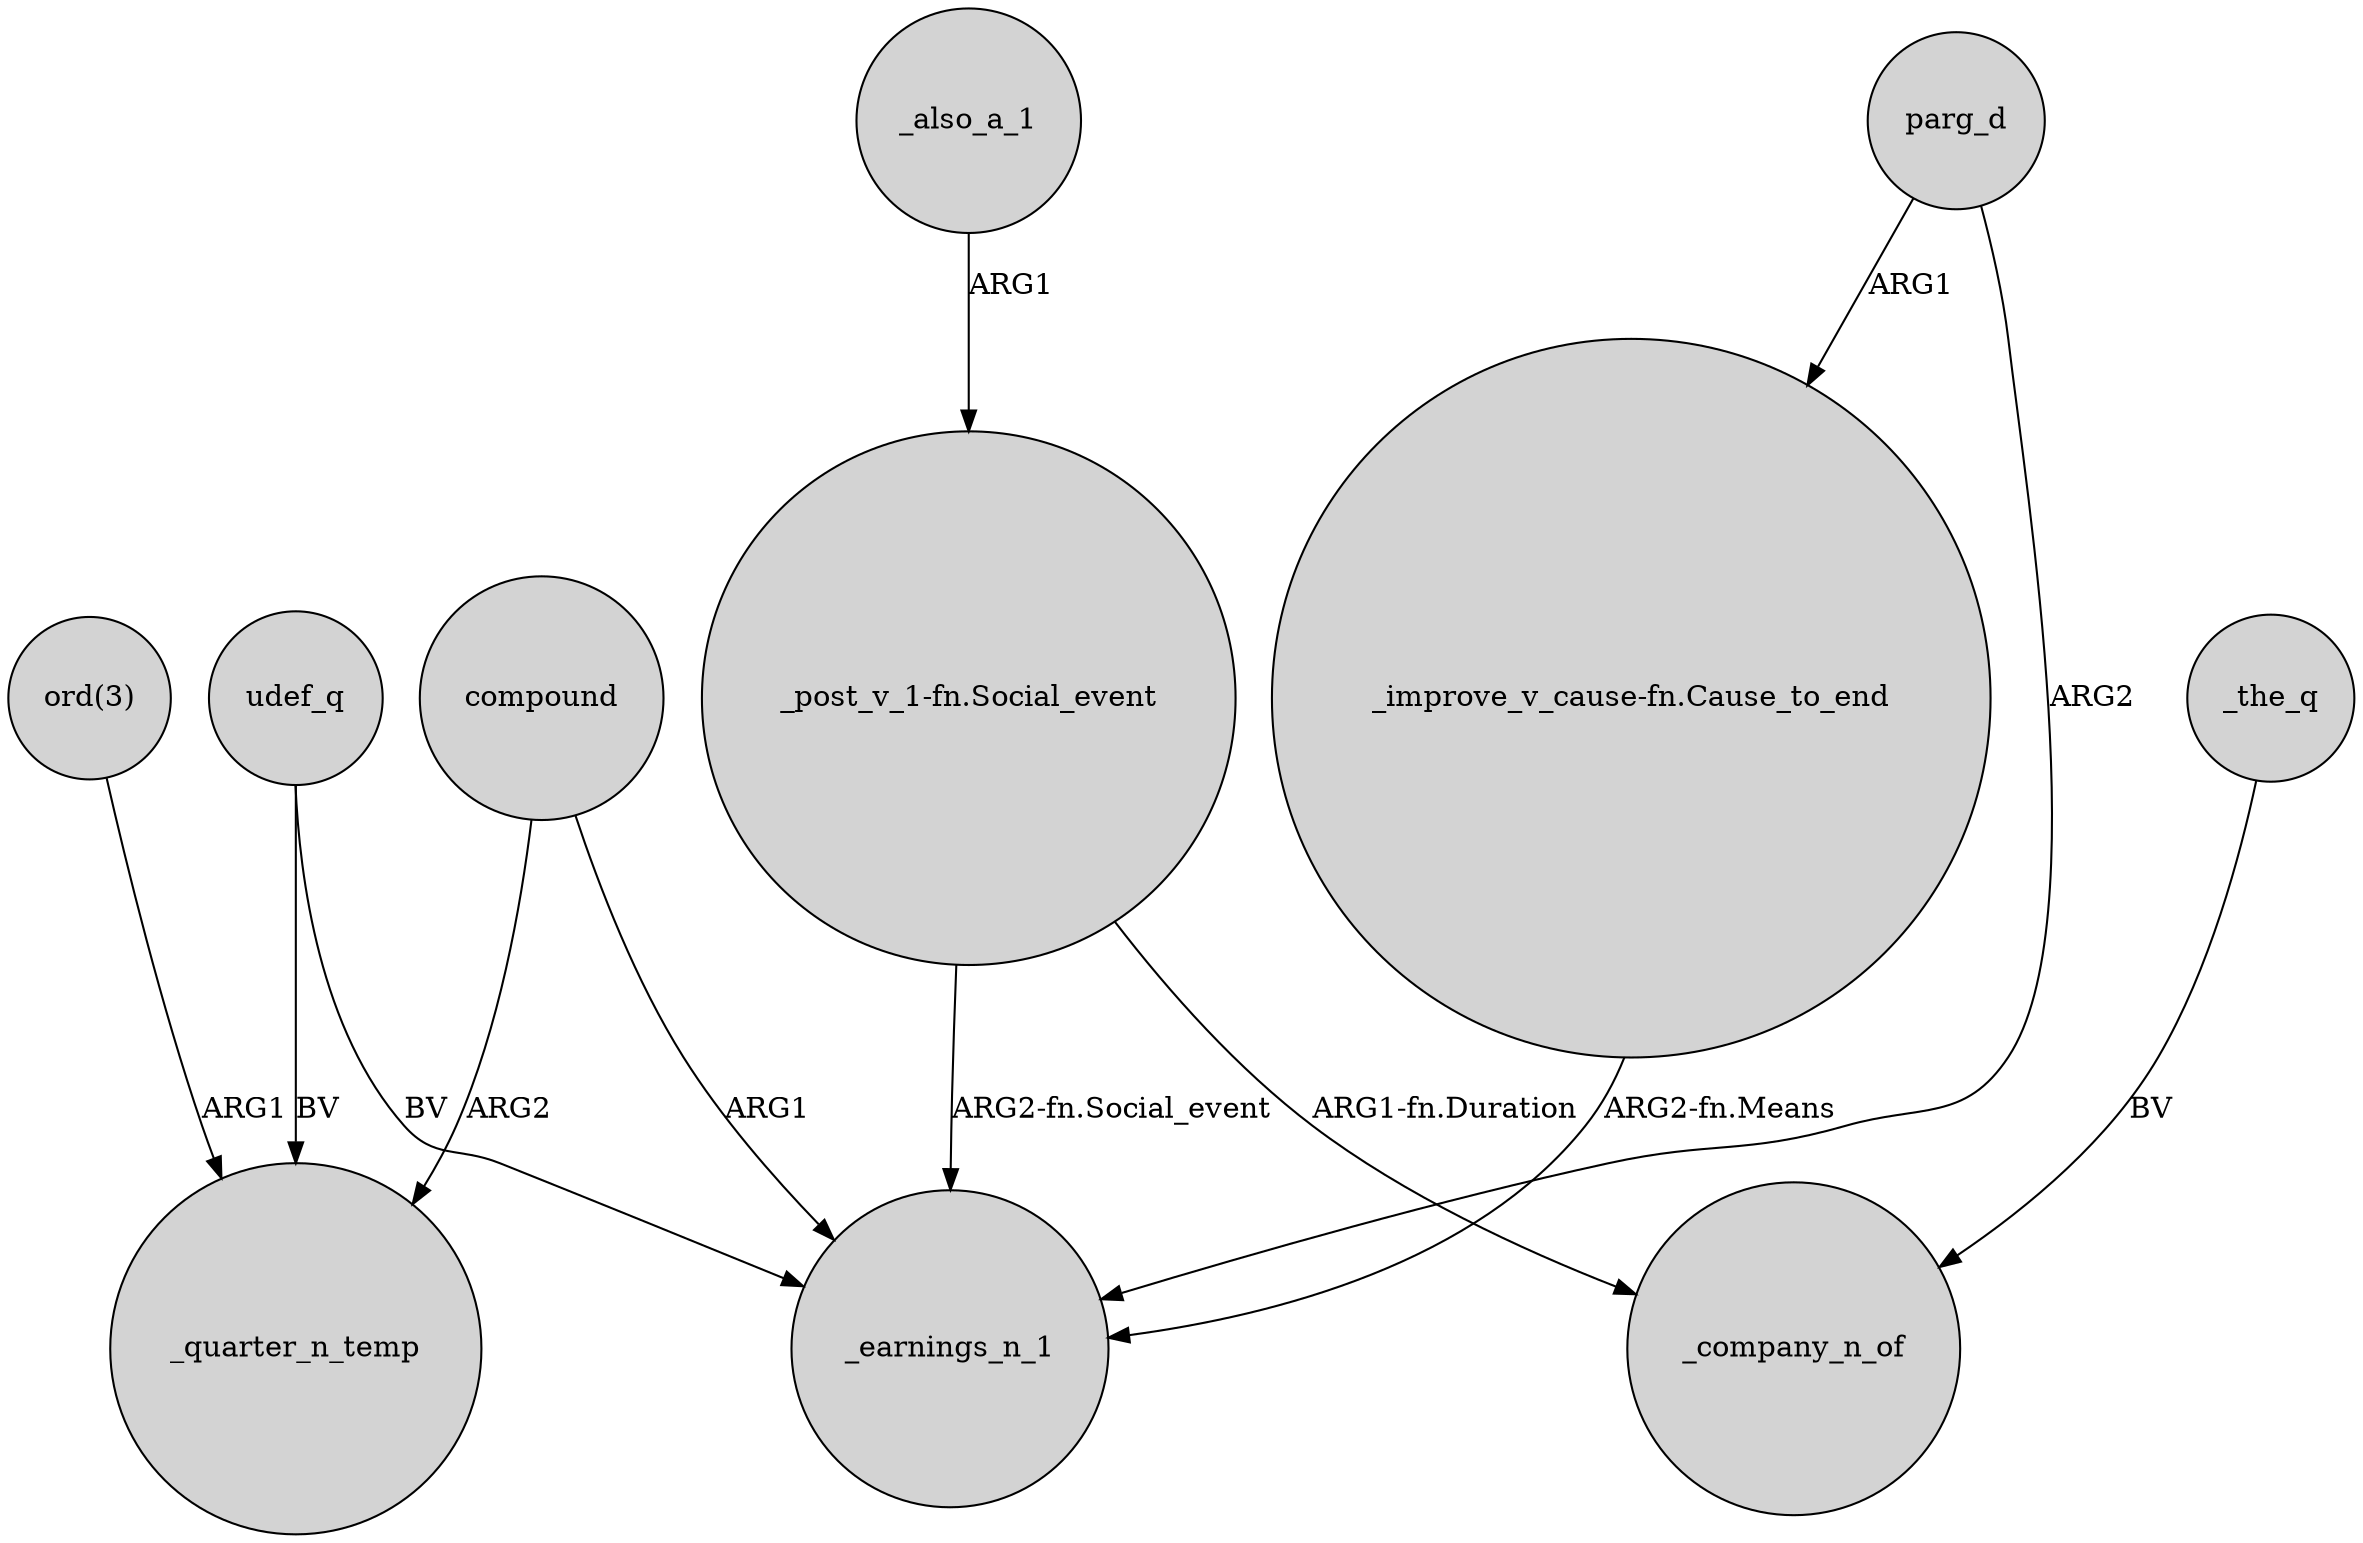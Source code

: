 digraph {
	node [shape=circle style=filled]
	compound -> _quarter_n_temp [label=ARG2]
	udef_q -> _earnings_n_1 [label=BV]
	compound -> _earnings_n_1 [label=ARG1]
	"_post_v_1-fn.Social_event" -> _earnings_n_1 [label="ARG2-fn.Social_event"]
	"ord(3)" -> _quarter_n_temp [label=ARG1]
	_also_a_1 -> "_post_v_1-fn.Social_event" [label=ARG1]
	"_post_v_1-fn.Social_event" -> _company_n_of [label="ARG1-fn.Duration"]
	_the_q -> _company_n_of [label=BV]
	parg_d -> "_improve_v_cause-fn.Cause_to_end" [label=ARG1]
	parg_d -> _earnings_n_1 [label=ARG2]
	udef_q -> _quarter_n_temp [label=BV]
	"_improve_v_cause-fn.Cause_to_end" -> _earnings_n_1 [label="ARG2-fn.Means"]
}
